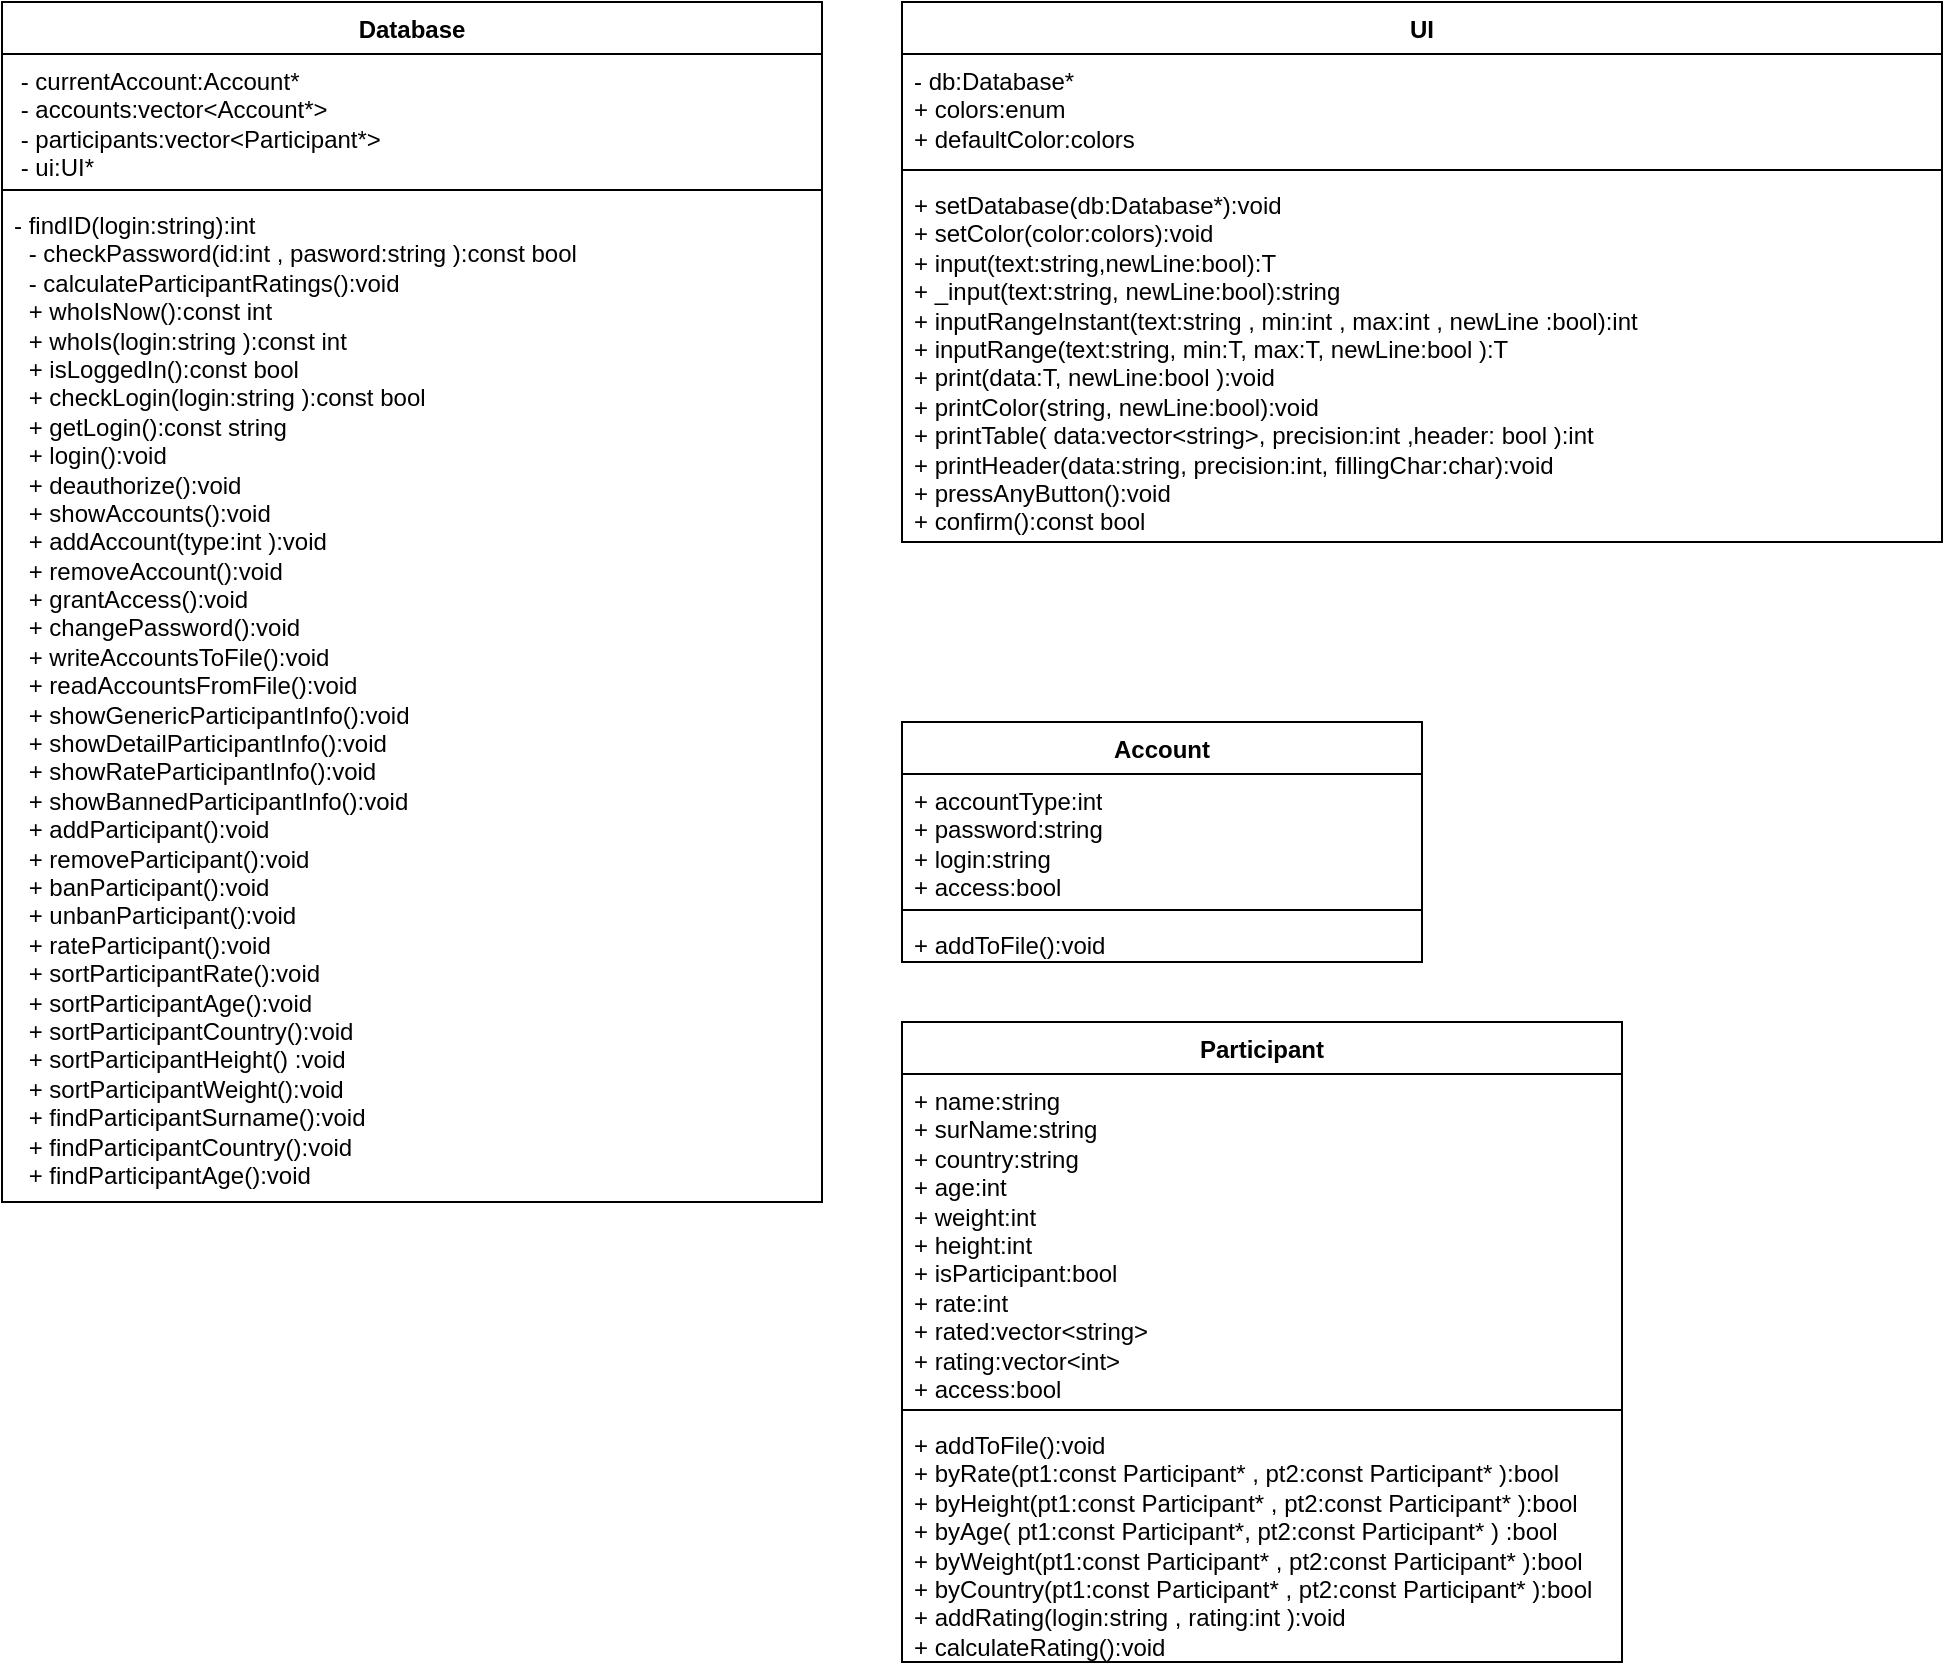 <mxfile version="24.3.1" type="github">
  <diagram id="C5RBs43oDa-KdzZeNtuy" name="Page-1">
    <mxGraphModel dx="512" dy="552" grid="1" gridSize="10" guides="1" tooltips="1" connect="1" arrows="1" fold="1" page="1" pageScale="1" pageWidth="827" pageHeight="1169" math="0" shadow="0">
      <root>
        <mxCell id="WIyWlLk6GJQsqaUBKTNV-0" />
        <mxCell id="WIyWlLk6GJQsqaUBKTNV-1" parent="WIyWlLk6GJQsqaUBKTNV-0" />
        <mxCell id="-oNcuIuCmFkQ8faYrNBV-1" value="UI" style="swimlane;fontStyle=1;align=center;verticalAlign=top;childLayout=stackLayout;horizontal=1;startSize=26;horizontalStack=0;resizeParent=1;resizeParentMax=0;resizeLast=0;collapsible=1;marginBottom=0;whiteSpace=wrap;html=1;" vertex="1" parent="WIyWlLk6GJQsqaUBKTNV-1">
          <mxGeometry x="640" y="120" width="520" height="270" as="geometry">
            <mxRectangle x="640" y="120" width="50" height="30" as="alternateBounds" />
          </mxGeometry>
        </mxCell>
        <mxCell id="-oNcuIuCmFkQ8faYrNBV-2" value="&lt;div&gt;- db:Database*&lt;/div&gt;&lt;div&gt;+ colors:enum&lt;/div&gt;&lt;div&gt;+ defaultColor:colors&lt;/div&gt;&lt;div&gt;&lt;br&gt;&lt;/div&gt;" style="text;strokeColor=none;fillColor=none;align=left;verticalAlign=top;spacingLeft=4;spacingRight=4;overflow=hidden;rotatable=0;points=[[0,0.5],[1,0.5]];portConstraint=eastwest;whiteSpace=wrap;html=1;" vertex="1" parent="-oNcuIuCmFkQ8faYrNBV-1">
          <mxGeometry y="26" width="520" height="54" as="geometry" />
        </mxCell>
        <mxCell id="-oNcuIuCmFkQ8faYrNBV-3" value="" style="line;strokeWidth=1;fillColor=none;align=left;verticalAlign=middle;spacingTop=-1;spacingLeft=3;spacingRight=3;rotatable=0;labelPosition=right;points=[];portConstraint=eastwest;strokeColor=inherit;" vertex="1" parent="-oNcuIuCmFkQ8faYrNBV-1">
          <mxGeometry y="80" width="520" height="8" as="geometry" />
        </mxCell>
        <mxCell id="-oNcuIuCmFkQ8faYrNBV-4" value="&lt;div&gt;+ setDatabase(db:Database*):void&lt;/div&gt;&lt;div&gt;+ setColor(color:colors):void&lt;/div&gt;&lt;div&gt;+ input(text:string,newLine:bool):T&lt;/div&gt;&lt;div&gt;+ _input(text:string, newLine:bool):string&lt;/div&gt;&lt;div&gt;+ inputRangeInstant(text:string , min:int , max:int , newLine :bool):int&lt;br&gt;+ inputRange(text:string, min:T, max:T, newLine:bool ):T&lt;br&gt;+ print(data:T, newLine:bool ):void&lt;br&gt;+ printColor(string,  newLine:bool):void&lt;br&gt;+ printTable( data:vector&amp;lt;string&amp;gt;, precision:int ,header: bool ):int&lt;br&gt;+ printHeader(data:string, precision:int, fillingChar:char):void&lt;br&gt;+ pressAnyButton():void&lt;br&gt;+ confirm():const bool&lt;br&gt;&lt;/div&gt;" style="text;strokeColor=none;fillColor=none;align=left;verticalAlign=top;spacingLeft=4;spacingRight=4;overflow=hidden;rotatable=0;points=[[0,0.5],[1,0.5]];portConstraint=eastwest;whiteSpace=wrap;html=1;" vertex="1" parent="-oNcuIuCmFkQ8faYrNBV-1">
          <mxGeometry y="88" width="520" height="182" as="geometry" />
        </mxCell>
        <mxCell id="-oNcuIuCmFkQ8faYrNBV-5" value="Database" style="swimlane;fontStyle=1;align=center;verticalAlign=top;childLayout=stackLayout;horizontal=1;startSize=26;horizontalStack=0;resizeParent=1;resizeParentMax=0;resizeLast=0;collapsible=1;marginBottom=0;whiteSpace=wrap;html=1;" vertex="1" parent="WIyWlLk6GJQsqaUBKTNV-1">
          <mxGeometry x="190" y="120" width="410" height="600" as="geometry" />
        </mxCell>
        <mxCell id="-oNcuIuCmFkQ8faYrNBV-6" value="&amp;nbsp;- currentAccount:Account*&lt;div&gt;&amp;nbsp;- accounts:vector&amp;lt;Account*&amp;gt;&lt;/div&gt;&lt;div&gt;&amp;nbsp;- participants:vector&amp;lt;Participant*&amp;gt;&lt;/div&gt;&lt;div&gt;&amp;nbsp;- ui:UI*&lt;/div&gt;" style="text;strokeColor=none;fillColor=none;align=left;verticalAlign=top;spacingLeft=4;spacingRight=4;overflow=hidden;rotatable=0;points=[[0,0.5],[1,0.5]];portConstraint=eastwest;whiteSpace=wrap;html=1;" vertex="1" parent="-oNcuIuCmFkQ8faYrNBV-5">
          <mxGeometry y="26" width="410" height="64" as="geometry" />
        </mxCell>
        <mxCell id="-oNcuIuCmFkQ8faYrNBV-7" value="" style="line;strokeWidth=1;fillColor=none;align=left;verticalAlign=middle;spacingTop=-1;spacingLeft=3;spacingRight=3;rotatable=0;labelPosition=right;points=[];portConstraint=eastwest;strokeColor=inherit;" vertex="1" parent="-oNcuIuCmFkQ8faYrNBV-5">
          <mxGeometry y="90" width="410" height="8" as="geometry" />
        </mxCell>
        <mxCell id="-oNcuIuCmFkQ8faYrNBV-8" value="- findID(login:string):int&lt;p style=&quot;margin:0px;margin-left:4px;&quot;&gt;&amp;nbsp;- checkPassword(id:int , pasword:string ):const bool&lt;/p&gt;&lt;p style=&quot;margin:0px;margin-left:4px;&quot;&gt;&amp;nbsp;- calculateParticipantRatings():void&lt;/p&gt;&lt;p style=&quot;margin:0px;margin-left:4px;&quot;&gt;&amp;nbsp;+ whoIsNow():const int&lt;/p&gt;&lt;p style=&quot;margin:0px;margin-left:4px;&quot;&gt;&amp;nbsp;+ whoIs(login:string ):const int&lt;br&gt;&lt;/p&gt;&lt;p style=&quot;margin:0px;margin-left:4px;&quot;&gt;&amp;nbsp;+ isLoggedIn():const bool&lt;/p&gt;&lt;p style=&quot;margin:0px;margin-left:4px;&quot;&gt;&amp;nbsp;+ checkLogin(login:string ):const bool&lt;/p&gt;&lt;p style=&quot;margin:0px;margin-left:4px;&quot;&gt;&amp;nbsp;+ getLogin():const string&lt;/p&gt;&lt;p style=&quot;margin:0px;margin-left:4px;&quot;&gt;&amp;nbsp;+ login():void&lt;/p&gt;&lt;p style=&quot;margin:0px;margin-left:4px;&quot;&gt;&amp;nbsp;+ deauthorize():void&lt;br&gt;&amp;nbsp;+ showAccounts():void&lt;br&gt;&amp;nbsp;+ addAccount(type:int ):void&lt;br&gt;&amp;nbsp;+  removeAccount():void&lt;br&gt;&amp;nbsp;+ grantAccess():void&lt;br&gt;&amp;nbsp;+ changePassword():void&lt;br&gt;&amp;nbsp;+ writeAccountsToFile():void&lt;br&gt;&amp;nbsp;+ readAccountsFromFile():void&lt;br&gt;&amp;nbsp;+ showGenericParticipantInfo():void&lt;br&gt;&amp;nbsp;+ showDetailParticipantInfo():void&lt;br&gt;&amp;nbsp;+ showRateParticipantInfo():void&lt;br&gt;&amp;nbsp;+ showBannedParticipantInfo():void&lt;br&gt;&amp;nbsp;+ addParticipant():void&lt;br&gt;&amp;nbsp;+ removeParticipant():void&lt;br&gt;&amp;nbsp;+ banParticipant():void&lt;br&gt;&amp;nbsp;+ unbanParticipant():void&lt;br&gt;&amp;nbsp;+ rateParticipant():void&lt;br&gt;&amp;nbsp;+ sortParticipantRate():void&lt;br&gt;&amp;nbsp;+ sortParticipantAge():void&lt;br&gt;&amp;nbsp;+ sortParticipantCountry():void&lt;br&gt;&amp;nbsp;+ sortParticipantHeight() :void&lt;br&gt;&amp;nbsp;+ sortParticipantWeight():void&lt;br&gt;&amp;nbsp;+ findParticipantSurname():void&lt;br&gt;&amp;nbsp;+ findParticipantCountry():void&lt;br&gt;&amp;nbsp;+ findParticipantAge():void&lt;/p&gt;" style="text;strokeColor=none;fillColor=none;align=left;verticalAlign=top;spacingLeft=4;spacingRight=4;overflow=hidden;rotatable=0;points=[[0,0.5],[1,0.5]];portConstraint=eastwest;whiteSpace=wrap;html=1;" vertex="1" parent="-oNcuIuCmFkQ8faYrNBV-5">
          <mxGeometry y="98" width="410" height="502" as="geometry" />
        </mxCell>
        <mxCell id="-oNcuIuCmFkQ8faYrNBV-9" value="Account" style="swimlane;fontStyle=1;align=center;verticalAlign=top;childLayout=stackLayout;horizontal=1;startSize=26;horizontalStack=0;resizeParent=1;resizeParentMax=0;resizeLast=0;collapsible=1;marginBottom=0;whiteSpace=wrap;html=1;" vertex="1" parent="WIyWlLk6GJQsqaUBKTNV-1">
          <mxGeometry x="640" y="480" width="260" height="120" as="geometry" />
        </mxCell>
        <mxCell id="-oNcuIuCmFkQ8faYrNBV-10" value="&lt;div&gt;+ accountType:int&lt;/div&gt;&lt;div&gt;+ password:string&lt;/div&gt;&lt;div&gt;+ login:string&lt;/div&gt;&lt;div&gt;+ access:bool&lt;/div&gt;" style="text;strokeColor=none;fillColor=none;align=left;verticalAlign=top;spacingLeft=4;spacingRight=4;overflow=hidden;rotatable=0;points=[[0,0.5],[1,0.5]];portConstraint=eastwest;whiteSpace=wrap;html=1;" vertex="1" parent="-oNcuIuCmFkQ8faYrNBV-9">
          <mxGeometry y="26" width="260" height="64" as="geometry" />
        </mxCell>
        <mxCell id="-oNcuIuCmFkQ8faYrNBV-11" value="" style="line;strokeWidth=1;fillColor=none;align=left;verticalAlign=middle;spacingTop=-1;spacingLeft=3;spacingRight=3;rotatable=0;labelPosition=right;points=[];portConstraint=eastwest;strokeColor=inherit;" vertex="1" parent="-oNcuIuCmFkQ8faYrNBV-9">
          <mxGeometry y="90" width="260" height="8" as="geometry" />
        </mxCell>
        <mxCell id="-oNcuIuCmFkQ8faYrNBV-12" value="+ addToFile():void" style="text;strokeColor=none;fillColor=none;align=left;verticalAlign=top;spacingLeft=4;spacingRight=4;overflow=hidden;rotatable=0;points=[[0,0.5],[1,0.5]];portConstraint=eastwest;whiteSpace=wrap;html=1;" vertex="1" parent="-oNcuIuCmFkQ8faYrNBV-9">
          <mxGeometry y="98" width="260" height="22" as="geometry" />
        </mxCell>
        <mxCell id="-oNcuIuCmFkQ8faYrNBV-13" value="Participant" style="swimlane;fontStyle=1;align=center;verticalAlign=top;childLayout=stackLayout;horizontal=1;startSize=26;horizontalStack=0;resizeParent=1;resizeParentMax=0;resizeLast=0;collapsible=1;marginBottom=0;whiteSpace=wrap;html=1;" vertex="1" parent="WIyWlLk6GJQsqaUBKTNV-1">
          <mxGeometry x="640" y="630" width="360" height="320" as="geometry" />
        </mxCell>
        <mxCell id="-oNcuIuCmFkQ8faYrNBV-14" value="&lt;div&gt;+ name:string&lt;/div&gt;&lt;div&gt;+ surName:string&lt;/div&gt;&lt;div&gt;+ country:string&lt;/div&gt;&lt;div&gt;+ age:int&lt;/div&gt;&lt;div&gt;+ weight:int&lt;/div&gt;&lt;div&gt;+ height:int&lt;/div&gt;&lt;div&gt;+ isParticipant:bool&lt;/div&gt;&lt;div&gt;+ rate:int&lt;/div&gt;&lt;div&gt;+ rated:vector&amp;lt;string&amp;gt;&lt;/div&gt;&lt;div&gt;+ rating:vector&amp;lt;int&amp;gt;&lt;br&gt;&lt;/div&gt;&lt;div&gt;+ access:bool&lt;/div&gt;" style="text;strokeColor=none;fillColor=none;align=left;verticalAlign=top;spacingLeft=4;spacingRight=4;overflow=hidden;rotatable=0;points=[[0,0.5],[1,0.5]];portConstraint=eastwest;whiteSpace=wrap;html=1;" vertex="1" parent="-oNcuIuCmFkQ8faYrNBV-13">
          <mxGeometry y="26" width="360" height="164" as="geometry" />
        </mxCell>
        <mxCell id="-oNcuIuCmFkQ8faYrNBV-15" value="" style="line;strokeWidth=1;fillColor=none;align=left;verticalAlign=middle;spacingTop=-1;spacingLeft=3;spacingRight=3;rotatable=0;labelPosition=right;points=[];portConstraint=eastwest;strokeColor=inherit;" vertex="1" parent="-oNcuIuCmFkQ8faYrNBV-13">
          <mxGeometry y="190" width="360" height="8" as="geometry" />
        </mxCell>
        <mxCell id="-oNcuIuCmFkQ8faYrNBV-16" value="&lt;div&gt;+ addToFile():void&lt;/div&gt;&lt;div&gt;+ byRate(pt1:const Participant* , pt2:const Participant* ):bool&lt;br&gt;+ byHeight(pt1:const Participant* , pt2:const Participant* ):bool&lt;br&gt;+ byAge( pt1:const Participant*, pt2:const Participant* ) :bool&lt;br&gt;+ byWeight(pt1:const Participant* , pt2:const Participant* ):bool&lt;br&gt;+ byCountry(pt1:const Participant* , pt2:const Participant* ):bool&lt;br&gt;+ addRating(login:string , rating:int ):void&lt;br&gt;+ calculateRating():void&lt;/div&gt;" style="text;strokeColor=none;fillColor=none;align=left;verticalAlign=top;spacingLeft=4;spacingRight=4;overflow=hidden;rotatable=0;points=[[0,0.5],[1,0.5]];portConstraint=eastwest;whiteSpace=wrap;html=1;" vertex="1" parent="-oNcuIuCmFkQ8faYrNBV-13">
          <mxGeometry y="198" width="360" height="122" as="geometry" />
        </mxCell>
      </root>
    </mxGraphModel>
  </diagram>
</mxfile>
